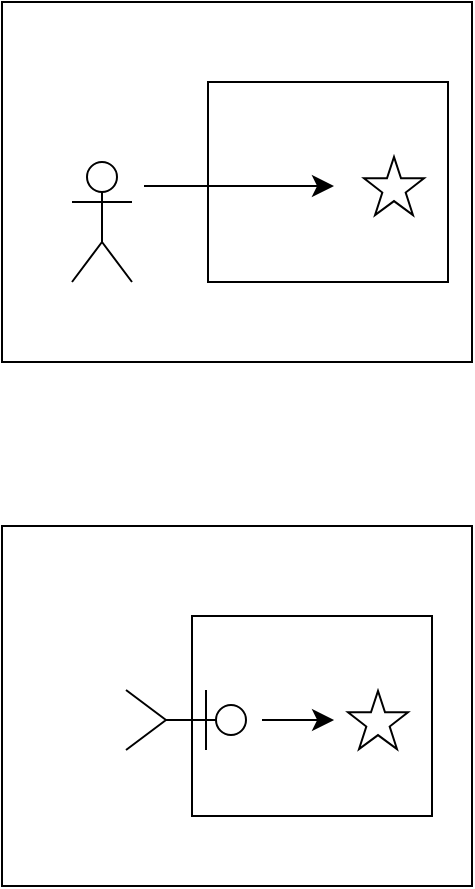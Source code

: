 <mxfile version="24.6.4" type="github">
  <diagram name="ページ1" id="SXohS4PAAI0AC0VXGJhs">
    <mxGraphModel dx="1171" dy="1226" grid="0" gridSize="10" guides="1" tooltips="1" connect="1" arrows="1" fold="1" page="0" pageScale="1" pageWidth="827" pageHeight="1169" math="0" shadow="0">
      <root>
        <mxCell id="0" />
        <mxCell id="1" parent="0" />
        <mxCell id="bJU1vD_-51yOgeSB_-mt-2" value="" style="whiteSpace=wrap;html=1;" vertex="1" parent="1">
          <mxGeometry x="274" y="240" width="235" height="180" as="geometry" />
        </mxCell>
        <mxCell id="bJU1vD_-51yOgeSB_-mt-6" value="" style="rounded=0;whiteSpace=wrap;html=1;" vertex="1" parent="1">
          <mxGeometry x="369" y="285" width="120" height="100" as="geometry" />
        </mxCell>
        <mxCell id="bJU1vD_-51yOgeSB_-mt-9" value="" style="verticalLabelPosition=bottom;verticalAlign=top;html=1;shape=mxgraph.basic.star" vertex="1" parent="1">
          <mxGeometry x="447" y="322.5" width="30" height="29" as="geometry" />
        </mxCell>
        <mxCell id="bJU1vD_-51yOgeSB_-mt-5" value="&lt;div&gt;&lt;br&gt;&lt;/div&gt;" style="shape=umlActor;verticalLabelPosition=bottom;verticalAlign=top;html=1;outlineConnect=0;rotation=90;" vertex="1" parent="1">
          <mxGeometry x="351" y="307" width="30" height="60" as="geometry" />
        </mxCell>
        <mxCell id="bJU1vD_-51yOgeSB_-mt-18" value="" style="endArrow=classic;html=1;rounded=0;fontSize=12;startSize=8;endSize=8;curved=1;entryX=0.592;entryY=0.52;entryDx=0;entryDy=0;entryPerimeter=0;" edge="1" parent="1" target="bJU1vD_-51yOgeSB_-mt-6">
          <mxGeometry width="50" height="50" relative="1" as="geometry">
            <mxPoint x="404" y="337" as="sourcePoint" />
            <mxPoint x="432" y="337" as="targetPoint" />
            <Array as="points" />
          </mxGeometry>
        </mxCell>
        <mxCell id="bJU1vD_-51yOgeSB_-mt-39" value="" style="whiteSpace=wrap;html=1;" vertex="1" parent="1">
          <mxGeometry x="274" y="-22" width="235" height="180" as="geometry" />
        </mxCell>
        <mxCell id="bJU1vD_-51yOgeSB_-mt-40" value="" style="rounded=0;whiteSpace=wrap;html=1;" vertex="1" parent="1">
          <mxGeometry x="377" y="18" width="120" height="100" as="geometry" />
        </mxCell>
        <mxCell id="bJU1vD_-51yOgeSB_-mt-41" value="" style="verticalLabelPosition=bottom;verticalAlign=top;html=1;shape=mxgraph.basic.star" vertex="1" parent="1">
          <mxGeometry x="455" y="55.5" width="30" height="29" as="geometry" />
        </mxCell>
        <mxCell id="bJU1vD_-51yOgeSB_-mt-43" value="" style="endArrow=classic;html=1;rounded=0;fontSize=12;startSize=8;endSize=8;curved=1;" edge="1" parent="1">
          <mxGeometry width="50" height="50" relative="1" as="geometry">
            <mxPoint x="345" y="70" as="sourcePoint" />
            <mxPoint x="440" y="70" as="targetPoint" />
            <Array as="points" />
          </mxGeometry>
        </mxCell>
        <mxCell id="bJU1vD_-51yOgeSB_-mt-42" value="&lt;div&gt;&lt;br&gt;&lt;/div&gt;" style="shape=umlActor;verticalLabelPosition=bottom;verticalAlign=top;html=1;outlineConnect=0;rotation=0;" vertex="1" parent="1">
          <mxGeometry x="309" y="58" width="30" height="60" as="geometry" />
        </mxCell>
      </root>
    </mxGraphModel>
  </diagram>
</mxfile>
